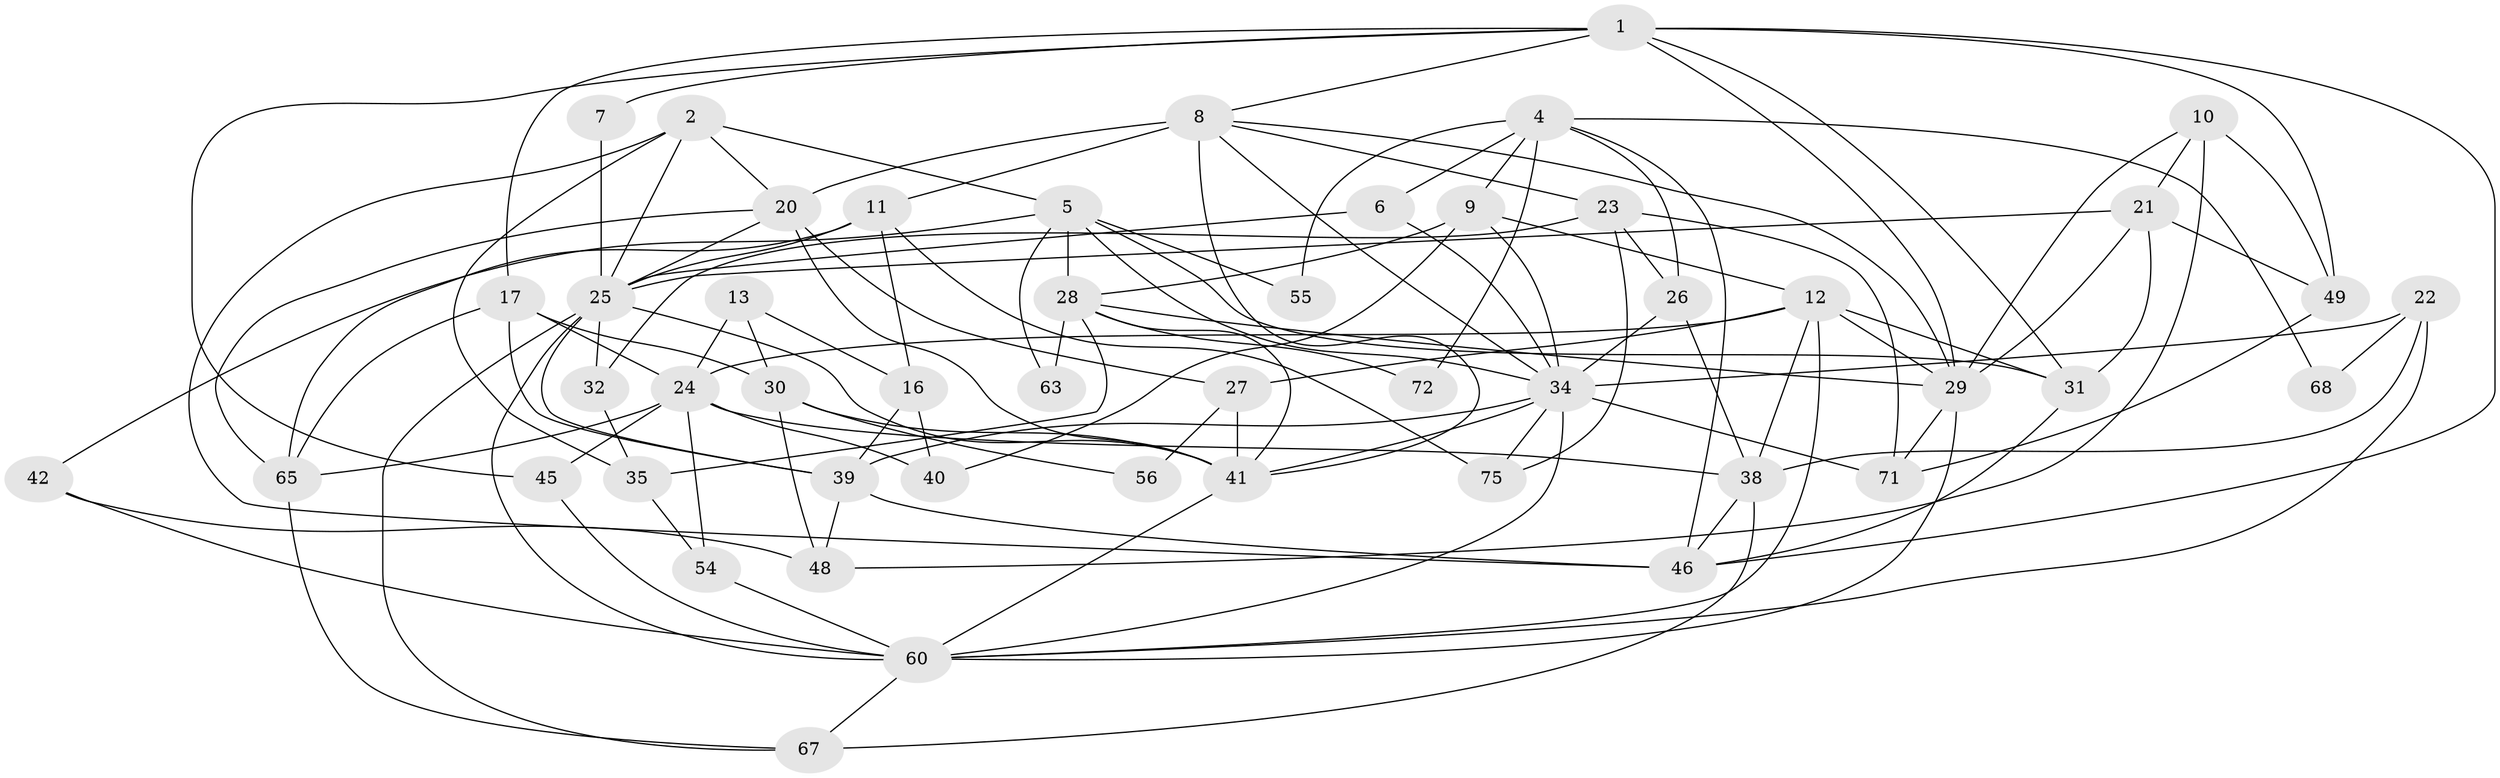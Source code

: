 // original degree distribution, {5: 0.25, 4: 0.27631578947368424, 3: 0.2236842105263158, 2: 0.14473684210526316, 7: 0.013157894736842105, 6: 0.07894736842105263, 9: 0.013157894736842105}
// Generated by graph-tools (version 1.1) at 2025/41/03/06/25 10:41:56]
// undirected, 49 vertices, 122 edges
graph export_dot {
graph [start="1"]
  node [color=gray90,style=filled];
  1 [super="+47"];
  2 [super="+3"];
  4 [super="+15"];
  5 [super="+14"];
  6;
  7;
  8 [super="+50"];
  9 [super="+18"];
  10;
  11 [super="+59"];
  12 [super="+19"];
  13;
  16 [super="+62"];
  17 [super="+33"];
  20 [super="+37"];
  21 [super="+44"];
  22;
  23 [super="+43"];
  24 [super="+66"];
  25 [super="+69"];
  26;
  27 [super="+36"];
  28 [super="+58"];
  29 [super="+53"];
  30 [super="+73"];
  31;
  32;
  34 [super="+51"];
  35 [super="+64"];
  38 [super="+74"];
  39 [super="+57"];
  40;
  41 [super="+70"];
  42;
  45;
  46 [super="+52"];
  48;
  49;
  54;
  55;
  56;
  60 [super="+61"];
  63;
  65;
  67 [super="+76"];
  68;
  71;
  72;
  75;
  1 -- 31;
  1 -- 45;
  1 -- 17;
  1 -- 49;
  1 -- 7;
  1 -- 8;
  1 -- 29;
  1 -- 46;
  2 -- 25;
  2 -- 20;
  2 -- 46;
  2 -- 35;
  2 -- 5;
  4 -- 6;
  4 -- 26;
  4 -- 55;
  4 -- 72;
  4 -- 9;
  4 -- 68;
  4 -- 46;
  5 -- 63;
  5 -- 55;
  5 -- 42;
  5 -- 28;
  5 -- 31;
  5 -- 34;
  6 -- 25;
  6 -- 34;
  7 -- 25;
  8 -- 20 [weight=2];
  8 -- 23;
  8 -- 34;
  8 -- 11;
  8 -- 29;
  8 -- 41;
  9 -- 40;
  9 -- 12;
  9 -- 34;
  9 -- 28;
  10 -- 49;
  10 -- 29;
  10 -- 48;
  10 -- 21;
  11 -- 25;
  11 -- 75;
  11 -- 16;
  11 -- 65;
  12 -- 60;
  12 -- 24;
  12 -- 31;
  12 -- 38;
  12 -- 29;
  12 -- 27;
  13 -- 24;
  13 -- 16;
  13 -- 30 [weight=2];
  16 -- 40;
  16 -- 39;
  17 -- 24;
  17 -- 39;
  17 -- 30;
  17 -- 65;
  20 -- 65;
  20 -- 41;
  20 -- 25;
  20 -- 27;
  21 -- 31;
  21 -- 29;
  21 -- 49;
  21 -- 25;
  22 -- 68;
  22 -- 60;
  22 -- 34;
  22 -- 38;
  23 -- 71;
  23 -- 32;
  23 -- 26;
  23 -- 75;
  24 -- 54;
  24 -- 65;
  24 -- 38;
  24 -- 40;
  24 -- 45;
  25 -- 60;
  25 -- 39;
  25 -- 32;
  25 -- 67;
  25 -- 41;
  26 -- 34;
  26 -- 38;
  27 -- 56 [weight=2];
  27 -- 41;
  28 -- 41;
  28 -- 72;
  28 -- 29;
  28 -- 35;
  28 -- 63;
  29 -- 71;
  29 -- 60;
  30 -- 48;
  30 -- 56;
  30 -- 41;
  31 -- 46;
  32 -- 35;
  34 -- 71;
  34 -- 75;
  34 -- 60;
  34 -- 39;
  34 -- 41;
  35 -- 54;
  38 -- 46;
  38 -- 67;
  39 -- 48;
  39 -- 46;
  41 -- 60;
  42 -- 48;
  42 -- 60;
  45 -- 60;
  49 -- 71;
  54 -- 60;
  60 -- 67;
  65 -- 67;
}
